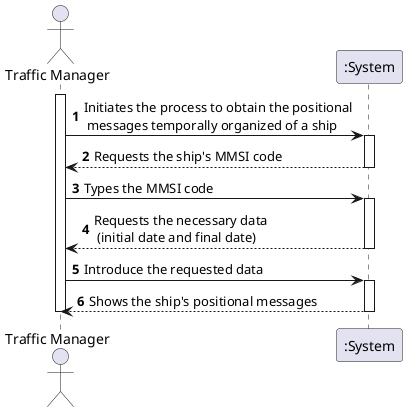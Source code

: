 @startuml
'https://plantuml.com/sequence-diagram

autonumber
actor "Traffic Manager" as TM


activate TM
TM -> ":System" : Initiates the process to obtain the positional\n messages temporally organized of a ship
activate ":System"
":System" --> TM : Requests the ship's MMSI code
deactivate ":System"
TM -> ":System" : Types the MMSI code
activate ":System"
":System" --> TM : Requests the necessary data \n (initial date and final date)
deactivate ":System"
TM -> ":System" : Introduce the requested data
activate ":System"
":System" --> TM : Shows the ship's positional messages
deactivate ":System"

deactivate TM

@enduml